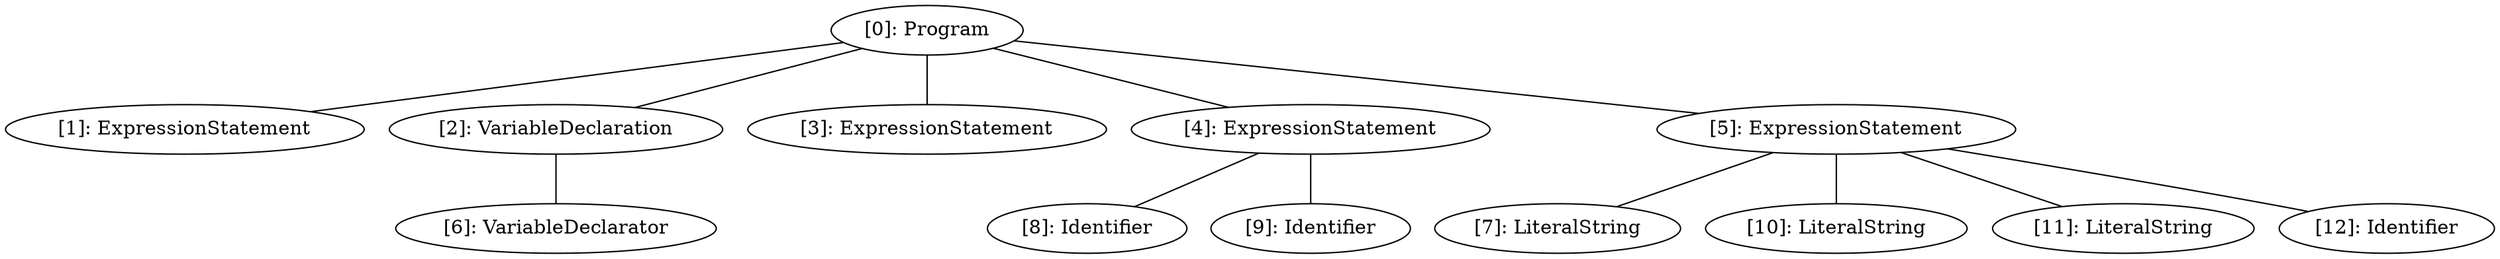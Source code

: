 // Result
graph {
	0 [label="[0]: Program"]
	1 [label="[1]: ExpressionStatement"]
	2 [label="[2]: VariableDeclaration"]
	3 [label="[3]: ExpressionStatement"]
	4 [label="[4]: ExpressionStatement"]
	5 [label="[5]: ExpressionStatement"]
	6 [label="[6]: VariableDeclarator"]
	7 [label="[7]: LiteralString"]
	8 [label="[8]: Identifier"]
	9 [label="[9]: Identifier"]
	10 [label="[10]: LiteralString"]
	11 [label="[11]: LiteralString"]
	12 [label="[12]: Identifier"]
	0 -- 1
	0 -- 2
	0 -- 3
	0 -- 4
	0 -- 5
	2 -- 6
	4 -- 8
	4 -- 9
	5 -- 7
	5 -- 10
	5 -- 11
	5 -- 12
}
